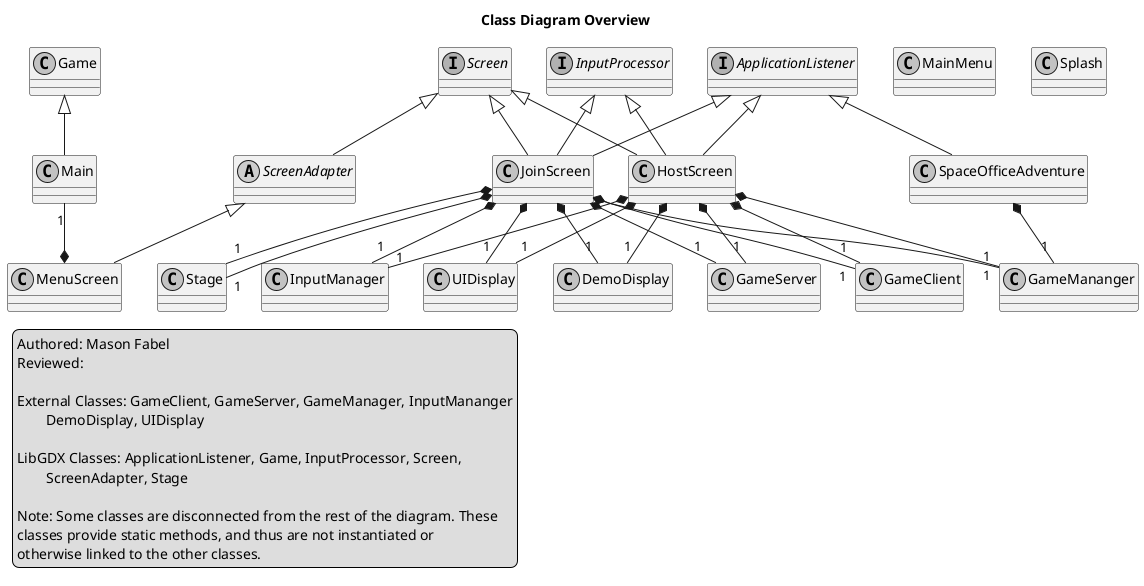@startuml
skinparam monochrome true
skinparam shadowing false

title Class Diagram Overview
legend left
	Authored: Mason Fabel
	Reviewed: 

	External Classes: GameClient, GameServer, GameManager, InputMananger
		DemoDisplay, UIDisplay

	LibGDX Classes: ApplicationListener, Game, InputProcessor, Screen,
		ScreenAdapter, Stage

	Note: Some classes are disconnected from the rest of the diagram. These
	classes provide static methods, and thus are not instantiated or
	otherwise linked to the other classes.
endlegend

interface ApplicationListener {
}

interface InputProcessor {
}

class Game {
}

interface Screen {
}

abstract class ScreenAdapter {
}
ScreenAdapter -up-|> Screen

class SpaceOfficeAdventure {
}
SpaceOfficeAdventure -up-|> ApplicationListener
SpaceOfficeAdventure *-down- "1" GameMananger

class Main {
}
Main -up-|> Game

class HostScreen {
}
HostScreen -up-|> ApplicationListener
HostScreen -up-|> InputProcessor
HostScreen -up-|> Screen
HostScreen *-down- "1" GameMananger
HostScreen *-down- "1" GameServer
HostScreen *-down- "1" GameClient
JoinScreen *-down- "1" Stage
HostScreen *-down- "1" InputManager
HostScreen *-down- "1" UIDisplay
HostScreen *-down- "1" DemoDisplay

class JoinScreen {
}
JoinScreen -up-|> ApplicationListener
JoinScreen -up-|> InputProcessor
JoinScreen -up-|> Screen
JoinScreen *-down- "1" GameMananger
JoinScreen *-down- "1" GameServer
JoinScreen *-down- "1" GameClient
JoinScreen *-down- "1" Stage
JoinScreen *-down- "1" InputManager
JoinScreen *-down- "1" UIDisplay
JoinScreen *-down- "1" DemoDisplay

class MainMenu {
}

class MenuScreen {
}
MenuScreen -up-|> ScreenAdapter
MenuScreen *-up- "1" Main

class Splash {
}

@enduml

